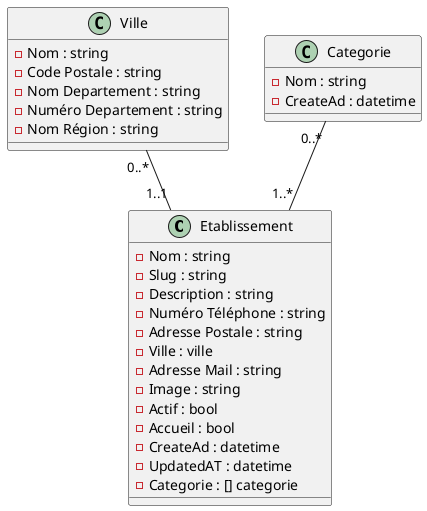 @startuml
'https://plantuml.com/class-diagram


class Etablissement {
-Nom : string
-Slug : string
-Description : string
-Numéro Téléphone : string
-Adresse Postale : string
-Ville : ville
-Adresse Mail : string
-Image : string
-Actif : bool
-Accueil : bool
-CreateAd : datetime
-UpdatedAT : datetime
-Categorie : [] categorie
}

class Ville {
-Nom : string
-Code Postale : string
-Nom Departement : string
-Numéro Departement : string
-Nom Région : string

}

class Categorie {
-Nom : string
-CreateAd : datetime
}

Ville "0..*"--"1..1" Etablissement
Categorie "0..*"--"1..*" Etablissement

@enduml